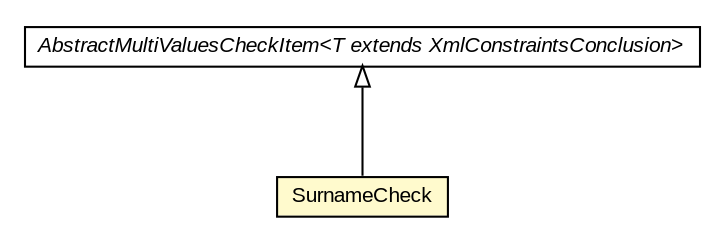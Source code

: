 #!/usr/local/bin/dot
#
# Class diagram 
# Generated by UMLGraph version R5_6-24-gf6e263 (http://www.umlgraph.org/)
#

digraph G {
	edge [fontname="arial",fontsize=10,labelfontname="arial",labelfontsize=10];
	node [fontname="arial",fontsize=10,shape=plaintext];
	nodesep=0.25;
	ranksep=0.5;
	// eu.europa.esig.dss.validation.process.bbb.AbstractMultiValuesCheckItem<T extends eu.europa.esig.dss.jaxb.detailedreport.XmlConstraintsConclusion>
	c685049 [label=<<table title="eu.europa.esig.dss.validation.process.bbb.AbstractMultiValuesCheckItem" border="0" cellborder="1" cellspacing="0" cellpadding="2" port="p" href="../../../AbstractMultiValuesCheckItem.html">
		<tr><td><table border="0" cellspacing="0" cellpadding="1">
<tr><td align="center" balign="center"><font face="arial italic"> AbstractMultiValuesCheckItem&lt;T extends XmlConstraintsConclusion&gt; </font></td></tr>
		</table></td></tr>
		</table>>, URL="../../../AbstractMultiValuesCheckItem.html", fontname="arial", fontcolor="black", fontsize=10.0];
	// eu.europa.esig.dss.validation.process.bbb.xcv.sub.checks.SurnameCheck
	c685099 [label=<<table title="eu.europa.esig.dss.validation.process.bbb.xcv.sub.checks.SurnameCheck" border="0" cellborder="1" cellspacing="0" cellpadding="2" port="p" bgcolor="lemonChiffon" href="./SurnameCheck.html">
		<tr><td><table border="0" cellspacing="0" cellpadding="1">
<tr><td align="center" balign="center"> SurnameCheck </td></tr>
		</table></td></tr>
		</table>>, URL="./SurnameCheck.html", fontname="arial", fontcolor="black", fontsize=10.0];
	//eu.europa.esig.dss.validation.process.bbb.xcv.sub.checks.SurnameCheck extends eu.europa.esig.dss.validation.process.bbb.AbstractMultiValuesCheckItem<eu.europa.esig.dss.jaxb.detailedreport.XmlSubXCV>
	c685049:p -> c685099:p [dir=back,arrowtail=empty];
}


